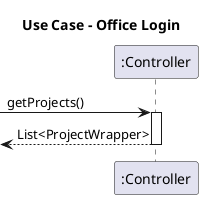 @startuml

title "Use Case - Office Login"

-> ":Controller": getProjects()
activate ":Controller"



<-- ":Controller" : List<ProjectWrapper>
deactivate ":Controller"


@enduml
